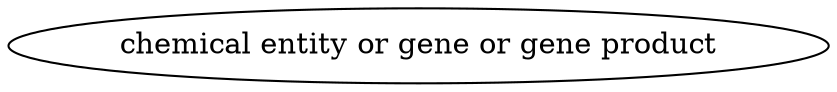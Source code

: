 digraph {
	graph [bb="0,0,304.17,36"];
	node [label="\N"];
	"chemical entity or gene or gene product"	[height=0.5,
		label="chemical entity or gene or gene product",
		pos="152.09,18",
		width=4.2246];
}
